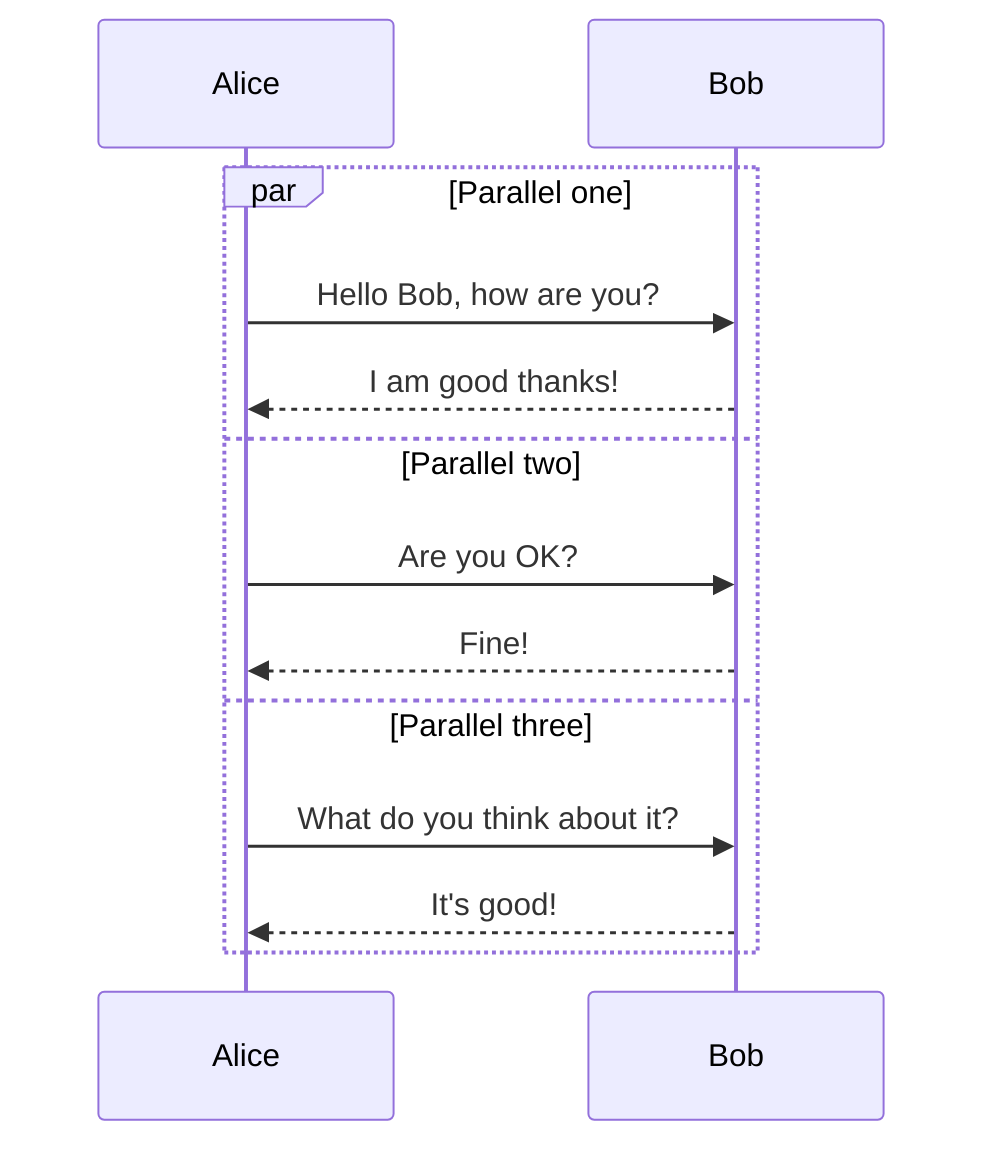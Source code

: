 sequenceDiagram
par Parallel one
Alice->>Bob: Hello Bob, how are you?
Bob-->>Alice: I am good thanks!
and Parallel two
Alice->>Bob: Are you OK?
Bob-->>Alice: Fine!
and Parallel three
Alice->>Bob: What do you think about it?
Bob-->>Alice: It's good!
end